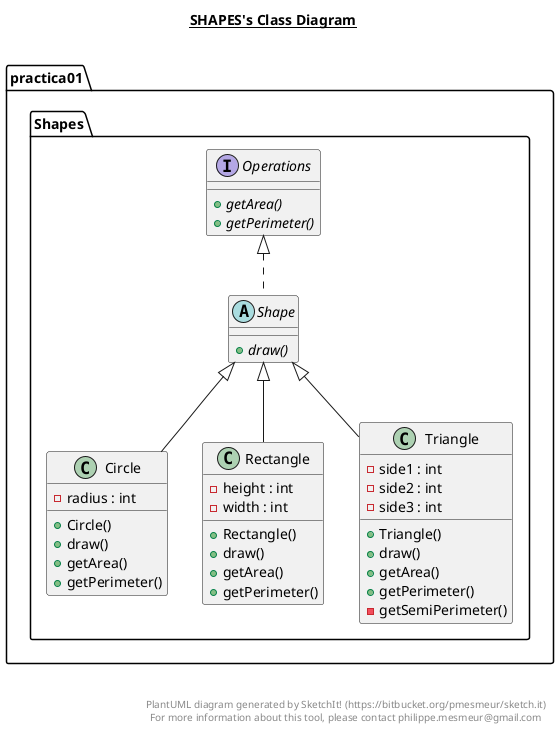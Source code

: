 @startuml

title __SHAPES's Class Diagram__\n

  namespace practica01 {
    namespace Shapes {
      class practica01.Shapes.Circle {
          - radius : int
          + Circle()
          + draw()
          + getArea()
          + getPerimeter()
      }
    }
  }
  

  namespace practica01 {
    namespace Shapes {
      interface practica01.Shapes.Operations {
          {abstract} + getArea()
          {abstract} + getPerimeter()
      }
    }
  }
  

  namespace practica01 {
    namespace Shapes {
      class practica01.Shapes.Rectangle {
          - height : int
          - width : int
          + Rectangle()
          + draw()
          + getArea()
          + getPerimeter()
      }
    }
  }
  

  namespace practica01 {
    namespace Shapes {
      abstract class practica01.Shapes.Shape {
          {abstract} + draw()
      }
    }
  }
  

  namespace practica01 {
    namespace Shapes {
      class practica01.Shapes.Triangle {
          - side1 : int
          - side2 : int
          - side3 : int
          + Triangle()
          + draw()
          + getArea()
          + getPerimeter()
          - getSemiPerimeter()
      }
    }
  }
  

  practica01.Shapes.Circle -up-|> practica01.Shapes.Shape
  practica01.Shapes.Rectangle -up-|> practica01.Shapes.Shape
  practica01.Shapes.Shape .up.|> practica01.Shapes.Operations
  practica01.Shapes.Triangle -up-|> practica01.Shapes.Shape


right footer


PlantUML diagram generated by SketchIt! (https://bitbucket.org/pmesmeur/sketch.it)
For more information about this tool, please contact philippe.mesmeur@gmail.com
endfooter

@enduml
